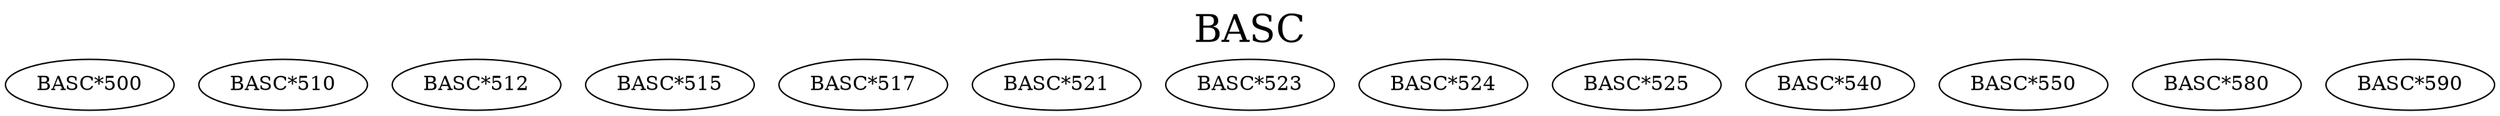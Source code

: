 digraph BASC {
labelloc = "t";
label = "BASC"
fontsize = 27;
"BASC*500"
"BASC*510"
"BASC*512"
"BASC*515"
"BASC*517"
"BASC*521"
"BASC*523"
"BASC*524"
"BASC*525"
"BASC*540"
"BASC*550"
"BASC*580"
"BASC*590"
}
